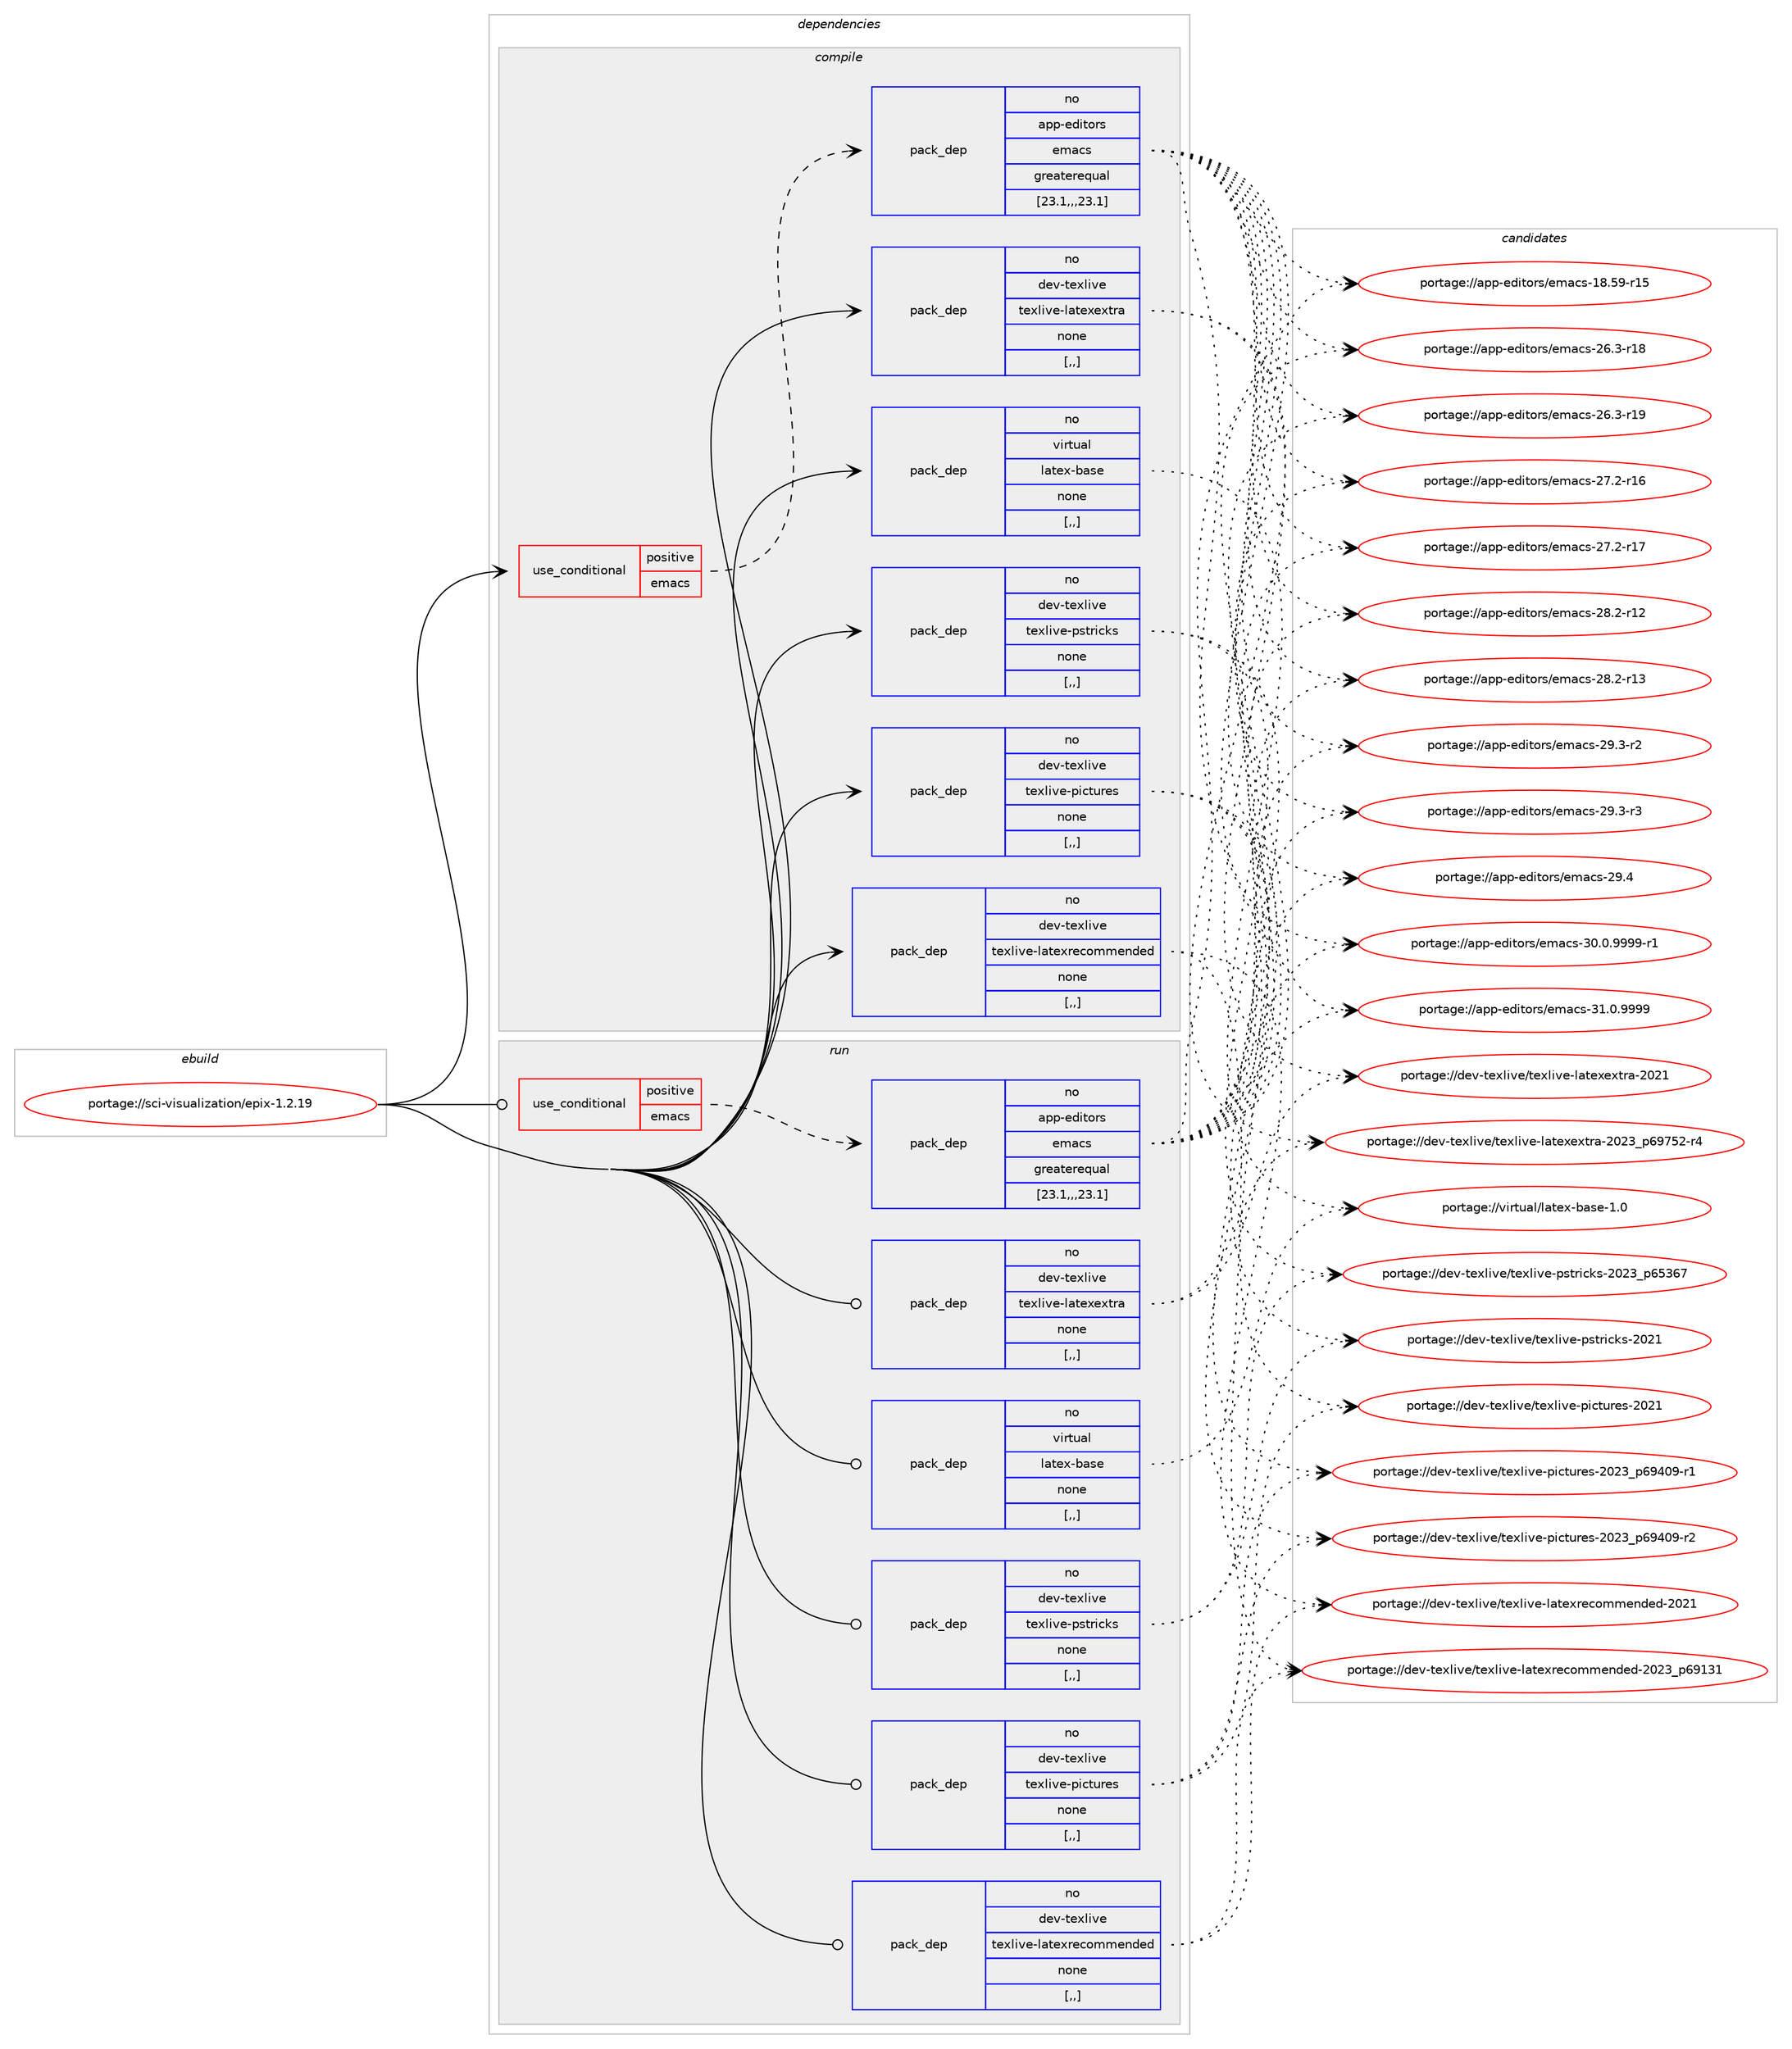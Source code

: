 digraph prolog {

# *************
# Graph options
# *************

newrank=true;
concentrate=true;
compound=true;
graph [rankdir=LR,fontname=Helvetica,fontsize=10,ranksep=1.5];#, ranksep=2.5, nodesep=0.2];
edge  [arrowhead=vee];
node  [fontname=Helvetica,fontsize=10];

# **********
# The ebuild
# **********

subgraph cluster_leftcol {
color=gray;
rank=same;
label=<<i>ebuild</i>>;
id [label="portage://sci-visualization/epix-1.2.19", color=red, width=4, href="../sci-visualization/epix-1.2.19.svg"];
}

# ****************
# The dependencies
# ****************

subgraph cluster_midcol {
color=gray;
label=<<i>dependencies</i>>;
subgraph cluster_compile {
fillcolor="#eeeeee";
style=filled;
label=<<i>compile</i>>;
subgraph cond107044 {
dependency403014 [label=<<TABLE BORDER="0" CELLBORDER="1" CELLSPACING="0" CELLPADDING="4"><TR><TD ROWSPAN="3" CELLPADDING="10">use_conditional</TD></TR><TR><TD>positive</TD></TR><TR><TD>emacs</TD></TR></TABLE>>, shape=none, color=red];
subgraph pack293126 {
dependency403015 [label=<<TABLE BORDER="0" CELLBORDER="1" CELLSPACING="0" CELLPADDING="4" WIDTH="220"><TR><TD ROWSPAN="6" CELLPADDING="30">pack_dep</TD></TR><TR><TD WIDTH="110">no</TD></TR><TR><TD>app-editors</TD></TR><TR><TD>emacs</TD></TR><TR><TD>greaterequal</TD></TR><TR><TD>[23.1,,,23.1]</TD></TR></TABLE>>, shape=none, color=blue];
}
dependency403014:e -> dependency403015:w [weight=20,style="dashed",arrowhead="vee"];
}
id:e -> dependency403014:w [weight=20,style="solid",arrowhead="vee"];
subgraph pack293127 {
dependency403016 [label=<<TABLE BORDER="0" CELLBORDER="1" CELLSPACING="0" CELLPADDING="4" WIDTH="220"><TR><TD ROWSPAN="6" CELLPADDING="30">pack_dep</TD></TR><TR><TD WIDTH="110">no</TD></TR><TR><TD>dev-texlive</TD></TR><TR><TD>texlive-latexextra</TD></TR><TR><TD>none</TD></TR><TR><TD>[,,]</TD></TR></TABLE>>, shape=none, color=blue];
}
id:e -> dependency403016:w [weight=20,style="solid",arrowhead="vee"];
subgraph pack293128 {
dependency403017 [label=<<TABLE BORDER="0" CELLBORDER="1" CELLSPACING="0" CELLPADDING="4" WIDTH="220"><TR><TD ROWSPAN="6" CELLPADDING="30">pack_dep</TD></TR><TR><TD WIDTH="110">no</TD></TR><TR><TD>dev-texlive</TD></TR><TR><TD>texlive-latexrecommended</TD></TR><TR><TD>none</TD></TR><TR><TD>[,,]</TD></TR></TABLE>>, shape=none, color=blue];
}
id:e -> dependency403017:w [weight=20,style="solid",arrowhead="vee"];
subgraph pack293129 {
dependency403018 [label=<<TABLE BORDER="0" CELLBORDER="1" CELLSPACING="0" CELLPADDING="4" WIDTH="220"><TR><TD ROWSPAN="6" CELLPADDING="30">pack_dep</TD></TR><TR><TD WIDTH="110">no</TD></TR><TR><TD>dev-texlive</TD></TR><TR><TD>texlive-pictures</TD></TR><TR><TD>none</TD></TR><TR><TD>[,,]</TD></TR></TABLE>>, shape=none, color=blue];
}
id:e -> dependency403018:w [weight=20,style="solid",arrowhead="vee"];
subgraph pack293130 {
dependency403019 [label=<<TABLE BORDER="0" CELLBORDER="1" CELLSPACING="0" CELLPADDING="4" WIDTH="220"><TR><TD ROWSPAN="6" CELLPADDING="30">pack_dep</TD></TR><TR><TD WIDTH="110">no</TD></TR><TR><TD>dev-texlive</TD></TR><TR><TD>texlive-pstricks</TD></TR><TR><TD>none</TD></TR><TR><TD>[,,]</TD></TR></TABLE>>, shape=none, color=blue];
}
id:e -> dependency403019:w [weight=20,style="solid",arrowhead="vee"];
subgraph pack293131 {
dependency403020 [label=<<TABLE BORDER="0" CELLBORDER="1" CELLSPACING="0" CELLPADDING="4" WIDTH="220"><TR><TD ROWSPAN="6" CELLPADDING="30">pack_dep</TD></TR><TR><TD WIDTH="110">no</TD></TR><TR><TD>virtual</TD></TR><TR><TD>latex-base</TD></TR><TR><TD>none</TD></TR><TR><TD>[,,]</TD></TR></TABLE>>, shape=none, color=blue];
}
id:e -> dependency403020:w [weight=20,style="solid",arrowhead="vee"];
}
subgraph cluster_compileandrun {
fillcolor="#eeeeee";
style=filled;
label=<<i>compile and run</i>>;
}
subgraph cluster_run {
fillcolor="#eeeeee";
style=filled;
label=<<i>run</i>>;
subgraph cond107045 {
dependency403021 [label=<<TABLE BORDER="0" CELLBORDER="1" CELLSPACING="0" CELLPADDING="4"><TR><TD ROWSPAN="3" CELLPADDING="10">use_conditional</TD></TR><TR><TD>positive</TD></TR><TR><TD>emacs</TD></TR></TABLE>>, shape=none, color=red];
subgraph pack293132 {
dependency403022 [label=<<TABLE BORDER="0" CELLBORDER="1" CELLSPACING="0" CELLPADDING="4" WIDTH="220"><TR><TD ROWSPAN="6" CELLPADDING="30">pack_dep</TD></TR><TR><TD WIDTH="110">no</TD></TR><TR><TD>app-editors</TD></TR><TR><TD>emacs</TD></TR><TR><TD>greaterequal</TD></TR><TR><TD>[23.1,,,23.1]</TD></TR></TABLE>>, shape=none, color=blue];
}
dependency403021:e -> dependency403022:w [weight=20,style="dashed",arrowhead="vee"];
}
id:e -> dependency403021:w [weight=20,style="solid",arrowhead="odot"];
subgraph pack293133 {
dependency403023 [label=<<TABLE BORDER="0" CELLBORDER="1" CELLSPACING="0" CELLPADDING="4" WIDTH="220"><TR><TD ROWSPAN="6" CELLPADDING="30">pack_dep</TD></TR><TR><TD WIDTH="110">no</TD></TR><TR><TD>dev-texlive</TD></TR><TR><TD>texlive-latexextra</TD></TR><TR><TD>none</TD></TR><TR><TD>[,,]</TD></TR></TABLE>>, shape=none, color=blue];
}
id:e -> dependency403023:w [weight=20,style="solid",arrowhead="odot"];
subgraph pack293134 {
dependency403024 [label=<<TABLE BORDER="0" CELLBORDER="1" CELLSPACING="0" CELLPADDING="4" WIDTH="220"><TR><TD ROWSPAN="6" CELLPADDING="30">pack_dep</TD></TR><TR><TD WIDTH="110">no</TD></TR><TR><TD>dev-texlive</TD></TR><TR><TD>texlive-latexrecommended</TD></TR><TR><TD>none</TD></TR><TR><TD>[,,]</TD></TR></TABLE>>, shape=none, color=blue];
}
id:e -> dependency403024:w [weight=20,style="solid",arrowhead="odot"];
subgraph pack293135 {
dependency403025 [label=<<TABLE BORDER="0" CELLBORDER="1" CELLSPACING="0" CELLPADDING="4" WIDTH="220"><TR><TD ROWSPAN="6" CELLPADDING="30">pack_dep</TD></TR><TR><TD WIDTH="110">no</TD></TR><TR><TD>dev-texlive</TD></TR><TR><TD>texlive-pictures</TD></TR><TR><TD>none</TD></TR><TR><TD>[,,]</TD></TR></TABLE>>, shape=none, color=blue];
}
id:e -> dependency403025:w [weight=20,style="solid",arrowhead="odot"];
subgraph pack293136 {
dependency403026 [label=<<TABLE BORDER="0" CELLBORDER="1" CELLSPACING="0" CELLPADDING="4" WIDTH="220"><TR><TD ROWSPAN="6" CELLPADDING="30">pack_dep</TD></TR><TR><TD WIDTH="110">no</TD></TR><TR><TD>dev-texlive</TD></TR><TR><TD>texlive-pstricks</TD></TR><TR><TD>none</TD></TR><TR><TD>[,,]</TD></TR></TABLE>>, shape=none, color=blue];
}
id:e -> dependency403026:w [weight=20,style="solid",arrowhead="odot"];
subgraph pack293137 {
dependency403027 [label=<<TABLE BORDER="0" CELLBORDER="1" CELLSPACING="0" CELLPADDING="4" WIDTH="220"><TR><TD ROWSPAN="6" CELLPADDING="30">pack_dep</TD></TR><TR><TD WIDTH="110">no</TD></TR><TR><TD>virtual</TD></TR><TR><TD>latex-base</TD></TR><TR><TD>none</TD></TR><TR><TD>[,,]</TD></TR></TABLE>>, shape=none, color=blue];
}
id:e -> dependency403027:w [weight=20,style="solid",arrowhead="odot"];
}
}

# **************
# The candidates
# **************

subgraph cluster_choices {
rank=same;
color=gray;
label=<<i>candidates</i>>;

subgraph choice293126 {
color=black;
nodesep=1;
choice9711211245101100105116111114115471011099799115454956465357451144953 [label="portage://app-editors/emacs-18.59-r15", color=red, width=4,href="../app-editors/emacs-18.59-r15.svg"];
choice97112112451011001051161111141154710110997991154550544651451144956 [label="portage://app-editors/emacs-26.3-r18", color=red, width=4,href="../app-editors/emacs-26.3-r18.svg"];
choice97112112451011001051161111141154710110997991154550544651451144957 [label="portage://app-editors/emacs-26.3-r19", color=red, width=4,href="../app-editors/emacs-26.3-r19.svg"];
choice97112112451011001051161111141154710110997991154550554650451144954 [label="portage://app-editors/emacs-27.2-r16", color=red, width=4,href="../app-editors/emacs-27.2-r16.svg"];
choice97112112451011001051161111141154710110997991154550554650451144955 [label="portage://app-editors/emacs-27.2-r17", color=red, width=4,href="../app-editors/emacs-27.2-r17.svg"];
choice97112112451011001051161111141154710110997991154550564650451144950 [label="portage://app-editors/emacs-28.2-r12", color=red, width=4,href="../app-editors/emacs-28.2-r12.svg"];
choice97112112451011001051161111141154710110997991154550564650451144951 [label="portage://app-editors/emacs-28.2-r13", color=red, width=4,href="../app-editors/emacs-28.2-r13.svg"];
choice971121124510110010511611111411547101109979911545505746514511450 [label="portage://app-editors/emacs-29.3-r2", color=red, width=4,href="../app-editors/emacs-29.3-r2.svg"];
choice971121124510110010511611111411547101109979911545505746514511451 [label="portage://app-editors/emacs-29.3-r3", color=red, width=4,href="../app-editors/emacs-29.3-r3.svg"];
choice97112112451011001051161111141154710110997991154550574652 [label="portage://app-editors/emacs-29.4", color=red, width=4,href="../app-editors/emacs-29.4.svg"];
choice9711211245101100105116111114115471011099799115455148464846575757574511449 [label="portage://app-editors/emacs-30.0.9999-r1", color=red, width=4,href="../app-editors/emacs-30.0.9999-r1.svg"];
choice971121124510110010511611111411547101109979911545514946484657575757 [label="portage://app-editors/emacs-31.0.9999", color=red, width=4,href="../app-editors/emacs-31.0.9999.svg"];
dependency403015:e -> choice9711211245101100105116111114115471011099799115454956465357451144953:w [style=dotted,weight="100"];
dependency403015:e -> choice97112112451011001051161111141154710110997991154550544651451144956:w [style=dotted,weight="100"];
dependency403015:e -> choice97112112451011001051161111141154710110997991154550544651451144957:w [style=dotted,weight="100"];
dependency403015:e -> choice97112112451011001051161111141154710110997991154550554650451144954:w [style=dotted,weight="100"];
dependency403015:e -> choice97112112451011001051161111141154710110997991154550554650451144955:w [style=dotted,weight="100"];
dependency403015:e -> choice97112112451011001051161111141154710110997991154550564650451144950:w [style=dotted,weight="100"];
dependency403015:e -> choice97112112451011001051161111141154710110997991154550564650451144951:w [style=dotted,weight="100"];
dependency403015:e -> choice971121124510110010511611111411547101109979911545505746514511450:w [style=dotted,weight="100"];
dependency403015:e -> choice971121124510110010511611111411547101109979911545505746514511451:w [style=dotted,weight="100"];
dependency403015:e -> choice97112112451011001051161111141154710110997991154550574652:w [style=dotted,weight="100"];
dependency403015:e -> choice9711211245101100105116111114115471011099799115455148464846575757574511449:w [style=dotted,weight="100"];
dependency403015:e -> choice971121124510110010511611111411547101109979911545514946484657575757:w [style=dotted,weight="100"];
}
subgraph choice293127 {
color=black;
nodesep=1;
choice10010111845116101120108105118101471161011201081051181014510897116101120101120116114974550485049 [label="portage://dev-texlive/texlive-latexextra-2021", color=red, width=4,href="../dev-texlive/texlive-latexextra-2021.svg"];
choice100101118451161011201081051181014711610112010810511810145108971161011201011201161149745504850519511254575553504511452 [label="portage://dev-texlive/texlive-latexextra-2023_p69752-r4", color=red, width=4,href="../dev-texlive/texlive-latexextra-2023_p69752-r4.svg"];
dependency403016:e -> choice10010111845116101120108105118101471161011201081051181014510897116101120101120116114974550485049:w [style=dotted,weight="100"];
dependency403016:e -> choice100101118451161011201081051181014711610112010810511810145108971161011201011201161149745504850519511254575553504511452:w [style=dotted,weight="100"];
}
subgraph choice293128 {
color=black;
nodesep=1;
choice10010111845116101120108105118101471161011201081051181014510897116101120114101991111091091011101001011004550485049 [label="portage://dev-texlive/texlive-latexrecommended-2021", color=red, width=4,href="../dev-texlive/texlive-latexrecommended-2021.svg"];
choice10010111845116101120108105118101471161011201081051181014510897116101120114101991111091091011101001011004550485051951125457495149 [label="portage://dev-texlive/texlive-latexrecommended-2023_p69131", color=red, width=4,href="../dev-texlive/texlive-latexrecommended-2023_p69131.svg"];
dependency403017:e -> choice10010111845116101120108105118101471161011201081051181014510897116101120114101991111091091011101001011004550485049:w [style=dotted,weight="100"];
dependency403017:e -> choice10010111845116101120108105118101471161011201081051181014510897116101120114101991111091091011101001011004550485051951125457495149:w [style=dotted,weight="100"];
}
subgraph choice293129 {
color=black;
nodesep=1;
choice100101118451161011201081051181014711610112010810511810145112105991161171141011154550485049 [label="portage://dev-texlive/texlive-pictures-2021", color=red, width=4,href="../dev-texlive/texlive-pictures-2021.svg"];
choice1001011184511610112010810511810147116101120108105118101451121059911611711410111545504850519511254575248574511449 [label="portage://dev-texlive/texlive-pictures-2023_p69409-r1", color=red, width=4,href="../dev-texlive/texlive-pictures-2023_p69409-r1.svg"];
choice1001011184511610112010810511810147116101120108105118101451121059911611711410111545504850519511254575248574511450 [label="portage://dev-texlive/texlive-pictures-2023_p69409-r2", color=red, width=4,href="../dev-texlive/texlive-pictures-2023_p69409-r2.svg"];
dependency403018:e -> choice100101118451161011201081051181014711610112010810511810145112105991161171141011154550485049:w [style=dotted,weight="100"];
dependency403018:e -> choice1001011184511610112010810511810147116101120108105118101451121059911611711410111545504850519511254575248574511449:w [style=dotted,weight="100"];
dependency403018:e -> choice1001011184511610112010810511810147116101120108105118101451121059911611711410111545504850519511254575248574511450:w [style=dotted,weight="100"];
}
subgraph choice293130 {
color=black;
nodesep=1;
choice100101118451161011201081051181014711610112010810511810145112115116114105991071154550485049 [label="portage://dev-texlive/texlive-pstricks-2021", color=red, width=4,href="../dev-texlive/texlive-pstricks-2021.svg"];
choice100101118451161011201081051181014711610112010810511810145112115116114105991071154550485051951125453515455 [label="portage://dev-texlive/texlive-pstricks-2023_p65367", color=red, width=4,href="../dev-texlive/texlive-pstricks-2023_p65367.svg"];
dependency403019:e -> choice100101118451161011201081051181014711610112010810511810145112115116114105991071154550485049:w [style=dotted,weight="100"];
dependency403019:e -> choice100101118451161011201081051181014711610112010810511810145112115116114105991071154550485051951125453515455:w [style=dotted,weight="100"];
}
subgraph choice293131 {
color=black;
nodesep=1;
choice11810511411611797108471089711610112045989711510145494648 [label="portage://virtual/latex-base-1.0", color=red, width=4,href="../virtual/latex-base-1.0.svg"];
dependency403020:e -> choice11810511411611797108471089711610112045989711510145494648:w [style=dotted,weight="100"];
}
subgraph choice293132 {
color=black;
nodesep=1;
choice9711211245101100105116111114115471011099799115454956465357451144953 [label="portage://app-editors/emacs-18.59-r15", color=red, width=4,href="../app-editors/emacs-18.59-r15.svg"];
choice97112112451011001051161111141154710110997991154550544651451144956 [label="portage://app-editors/emacs-26.3-r18", color=red, width=4,href="../app-editors/emacs-26.3-r18.svg"];
choice97112112451011001051161111141154710110997991154550544651451144957 [label="portage://app-editors/emacs-26.3-r19", color=red, width=4,href="../app-editors/emacs-26.3-r19.svg"];
choice97112112451011001051161111141154710110997991154550554650451144954 [label="portage://app-editors/emacs-27.2-r16", color=red, width=4,href="../app-editors/emacs-27.2-r16.svg"];
choice97112112451011001051161111141154710110997991154550554650451144955 [label="portage://app-editors/emacs-27.2-r17", color=red, width=4,href="../app-editors/emacs-27.2-r17.svg"];
choice97112112451011001051161111141154710110997991154550564650451144950 [label="portage://app-editors/emacs-28.2-r12", color=red, width=4,href="../app-editors/emacs-28.2-r12.svg"];
choice97112112451011001051161111141154710110997991154550564650451144951 [label="portage://app-editors/emacs-28.2-r13", color=red, width=4,href="../app-editors/emacs-28.2-r13.svg"];
choice971121124510110010511611111411547101109979911545505746514511450 [label="portage://app-editors/emacs-29.3-r2", color=red, width=4,href="../app-editors/emacs-29.3-r2.svg"];
choice971121124510110010511611111411547101109979911545505746514511451 [label="portage://app-editors/emacs-29.3-r3", color=red, width=4,href="../app-editors/emacs-29.3-r3.svg"];
choice97112112451011001051161111141154710110997991154550574652 [label="portage://app-editors/emacs-29.4", color=red, width=4,href="../app-editors/emacs-29.4.svg"];
choice9711211245101100105116111114115471011099799115455148464846575757574511449 [label="portage://app-editors/emacs-30.0.9999-r1", color=red, width=4,href="../app-editors/emacs-30.0.9999-r1.svg"];
choice971121124510110010511611111411547101109979911545514946484657575757 [label="portage://app-editors/emacs-31.0.9999", color=red, width=4,href="../app-editors/emacs-31.0.9999.svg"];
dependency403022:e -> choice9711211245101100105116111114115471011099799115454956465357451144953:w [style=dotted,weight="100"];
dependency403022:e -> choice97112112451011001051161111141154710110997991154550544651451144956:w [style=dotted,weight="100"];
dependency403022:e -> choice97112112451011001051161111141154710110997991154550544651451144957:w [style=dotted,weight="100"];
dependency403022:e -> choice97112112451011001051161111141154710110997991154550554650451144954:w [style=dotted,weight="100"];
dependency403022:e -> choice97112112451011001051161111141154710110997991154550554650451144955:w [style=dotted,weight="100"];
dependency403022:e -> choice97112112451011001051161111141154710110997991154550564650451144950:w [style=dotted,weight="100"];
dependency403022:e -> choice97112112451011001051161111141154710110997991154550564650451144951:w [style=dotted,weight="100"];
dependency403022:e -> choice971121124510110010511611111411547101109979911545505746514511450:w [style=dotted,weight="100"];
dependency403022:e -> choice971121124510110010511611111411547101109979911545505746514511451:w [style=dotted,weight="100"];
dependency403022:e -> choice97112112451011001051161111141154710110997991154550574652:w [style=dotted,weight="100"];
dependency403022:e -> choice9711211245101100105116111114115471011099799115455148464846575757574511449:w [style=dotted,weight="100"];
dependency403022:e -> choice971121124510110010511611111411547101109979911545514946484657575757:w [style=dotted,weight="100"];
}
subgraph choice293133 {
color=black;
nodesep=1;
choice10010111845116101120108105118101471161011201081051181014510897116101120101120116114974550485049 [label="portage://dev-texlive/texlive-latexextra-2021", color=red, width=4,href="../dev-texlive/texlive-latexextra-2021.svg"];
choice100101118451161011201081051181014711610112010810511810145108971161011201011201161149745504850519511254575553504511452 [label="portage://dev-texlive/texlive-latexextra-2023_p69752-r4", color=red, width=4,href="../dev-texlive/texlive-latexextra-2023_p69752-r4.svg"];
dependency403023:e -> choice10010111845116101120108105118101471161011201081051181014510897116101120101120116114974550485049:w [style=dotted,weight="100"];
dependency403023:e -> choice100101118451161011201081051181014711610112010810511810145108971161011201011201161149745504850519511254575553504511452:w [style=dotted,weight="100"];
}
subgraph choice293134 {
color=black;
nodesep=1;
choice10010111845116101120108105118101471161011201081051181014510897116101120114101991111091091011101001011004550485049 [label="portage://dev-texlive/texlive-latexrecommended-2021", color=red, width=4,href="../dev-texlive/texlive-latexrecommended-2021.svg"];
choice10010111845116101120108105118101471161011201081051181014510897116101120114101991111091091011101001011004550485051951125457495149 [label="portage://dev-texlive/texlive-latexrecommended-2023_p69131", color=red, width=4,href="../dev-texlive/texlive-latexrecommended-2023_p69131.svg"];
dependency403024:e -> choice10010111845116101120108105118101471161011201081051181014510897116101120114101991111091091011101001011004550485049:w [style=dotted,weight="100"];
dependency403024:e -> choice10010111845116101120108105118101471161011201081051181014510897116101120114101991111091091011101001011004550485051951125457495149:w [style=dotted,weight="100"];
}
subgraph choice293135 {
color=black;
nodesep=1;
choice100101118451161011201081051181014711610112010810511810145112105991161171141011154550485049 [label="portage://dev-texlive/texlive-pictures-2021", color=red, width=4,href="../dev-texlive/texlive-pictures-2021.svg"];
choice1001011184511610112010810511810147116101120108105118101451121059911611711410111545504850519511254575248574511449 [label="portage://dev-texlive/texlive-pictures-2023_p69409-r1", color=red, width=4,href="../dev-texlive/texlive-pictures-2023_p69409-r1.svg"];
choice1001011184511610112010810511810147116101120108105118101451121059911611711410111545504850519511254575248574511450 [label="portage://dev-texlive/texlive-pictures-2023_p69409-r2", color=red, width=4,href="../dev-texlive/texlive-pictures-2023_p69409-r2.svg"];
dependency403025:e -> choice100101118451161011201081051181014711610112010810511810145112105991161171141011154550485049:w [style=dotted,weight="100"];
dependency403025:e -> choice1001011184511610112010810511810147116101120108105118101451121059911611711410111545504850519511254575248574511449:w [style=dotted,weight="100"];
dependency403025:e -> choice1001011184511610112010810511810147116101120108105118101451121059911611711410111545504850519511254575248574511450:w [style=dotted,weight="100"];
}
subgraph choice293136 {
color=black;
nodesep=1;
choice100101118451161011201081051181014711610112010810511810145112115116114105991071154550485049 [label="portage://dev-texlive/texlive-pstricks-2021", color=red, width=4,href="../dev-texlive/texlive-pstricks-2021.svg"];
choice100101118451161011201081051181014711610112010810511810145112115116114105991071154550485051951125453515455 [label="portage://dev-texlive/texlive-pstricks-2023_p65367", color=red, width=4,href="../dev-texlive/texlive-pstricks-2023_p65367.svg"];
dependency403026:e -> choice100101118451161011201081051181014711610112010810511810145112115116114105991071154550485049:w [style=dotted,weight="100"];
dependency403026:e -> choice100101118451161011201081051181014711610112010810511810145112115116114105991071154550485051951125453515455:w [style=dotted,weight="100"];
}
subgraph choice293137 {
color=black;
nodesep=1;
choice11810511411611797108471089711610112045989711510145494648 [label="portage://virtual/latex-base-1.0", color=red, width=4,href="../virtual/latex-base-1.0.svg"];
dependency403027:e -> choice11810511411611797108471089711610112045989711510145494648:w [style=dotted,weight="100"];
}
}

}
